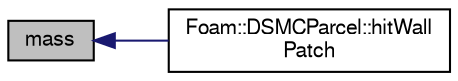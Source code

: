 digraph "mass"
{
  bgcolor="transparent";
  edge [fontname="FreeSans",fontsize="10",labelfontname="FreeSans",labelfontsize="10"];
  node [fontname="FreeSans",fontsize="10",shape=record];
  rankdir="LR";
  Node1 [label="mass",height=0.2,width=0.4,color="black", fillcolor="grey75", style="filled" fontcolor="black"];
  Node1 -> Node2 [dir="back",color="midnightblue",fontsize="10",style="solid",fontname="FreeSans"];
  Node2 [label="Foam::DSMCParcel::hitWall\lPatch",height=0.2,width=0.4,color="black",URL="$a00564.html#a2f016956a18640904586b7df825867c8",tooltip="Overridable function to handle the particle hitting a wallPatch. "];
}
